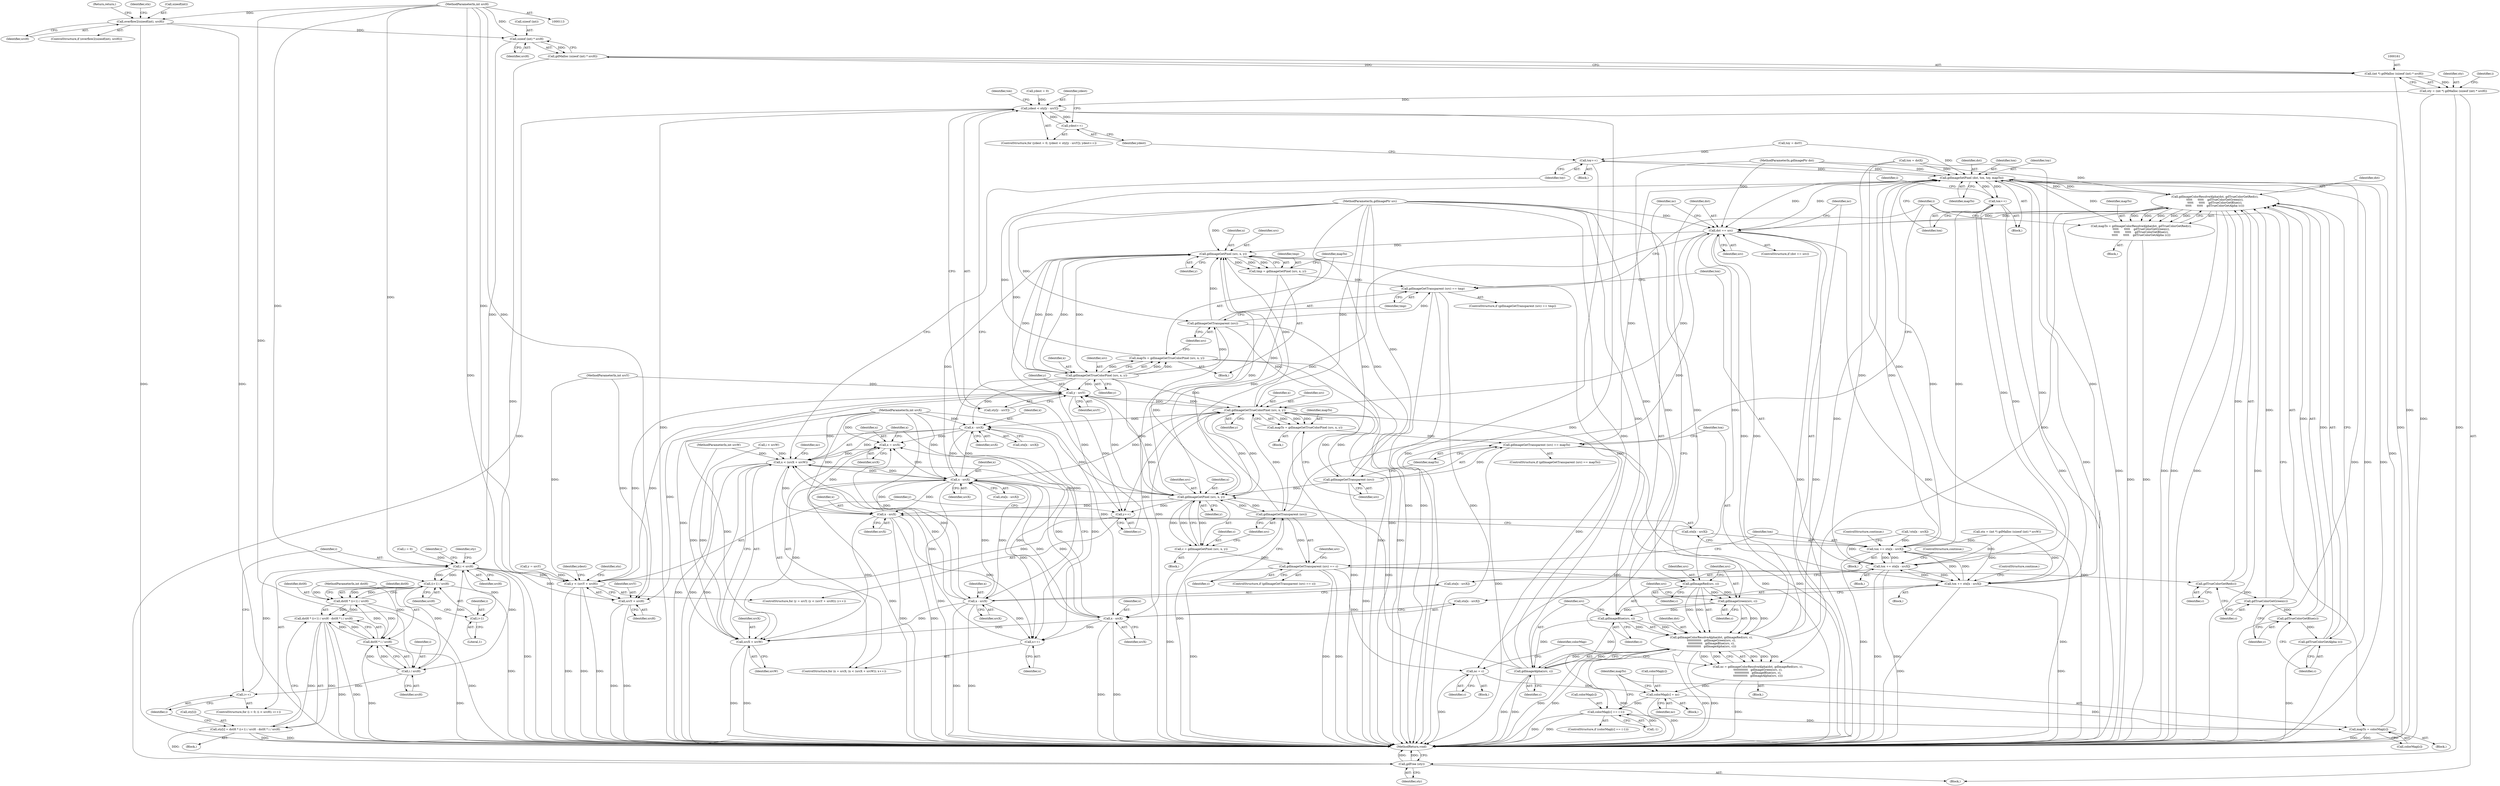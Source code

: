 digraph "0_php-src_c395c6e5d7e8df37a21265ff76e48fe75ceb5ae6?w=1_1@API" {
"1000163" [label="(Call,sizeof (int) * srcH)"];
"1000143" [label="(Call,overflow2(sizeof(int), srcH))"];
"1000123" [label="(MethodParameterIn,int srcH)"];
"1000162" [label="(Call,gdMalloc (sizeof (int) * srcH))"];
"1000160" [label="(Call,(int *) gdMalloc (sizeof (int) * srcH))"];
"1000158" [label="(Call,sty = (int *) gdMalloc (sizeof (int) * srcH))"];
"1000256" [label="(Call,ydest < sty[y - srcY])"];
"1000263" [label="(Call,ydest++)"];
"1000465" [label="(Call,gdFree (sty))"];
"1000198" [label="(Call,i < srcH)"];
"1000211" [label="(Call,(i+1) / srcH)"];
"1000209" [label="(Call,dstH * (i+1) / srcH)"];
"1000208" [label="(Call,dstH * (i+1) / srcH - dstH * i / srcH)"];
"1000204" [label="(Call,sty[i] = dstH * (i+1) / srcH - dstH * i / srcH)"];
"1000216" [label="(Call,dstH * i / srcH)"];
"1000218" [label="(Call,i / srcH)"];
"1000201" [label="(Call,i++)"];
"1000212" [label="(Call,i+1)"];
"1000244" [label="(Call,y < (srcY + srcH))"];
"1000260" [label="(Call,y - srcY)"];
"1000246" [label="(Call,srcY + srcH)"];
"1000249" [label="(Call,y++)"];
"1000309" [label="(Call,gdImageGetPixel (src, x, y))"];
"1000307" [label="(Call,tmp = gdImageGetPixel (src, x, y))"];
"1000320" [label="(Call,gdImageGetTransparent (src) == tmp)"];
"1000315" [label="(Call,gdImageGetTrueColorPixel (src, x, y))"];
"1000313" [label="(Call,mapTo = gdImageGetTrueColorPixel (src, x, y))"];
"1000454" [label="(Call,gdImageSetPixel (dst, tox, toy, mapTo))"];
"1000384" [label="(Call,gdImageColorResolveAlpha(dst, gdTrueColorGetRed(c),\n\t\t\t\t\t      \t\t\t\t\t    gdTrueColorGetGreen(c),\n\t\t\t\t\t      \t\t\t\t\t    gdTrueColorGetBlue(c),\n\t\t\t\t\t      \t\t\t\t\t    gdTrueColorGetAlpha (c)))"];
"1000382" [label="(Call,mapTo = gdImageColorResolveAlpha(dst, gdTrueColorGetRed(c),\n\t\t\t\t\t      \t\t\t\t\t    gdTrueColorGetGreen(c),\n\t\t\t\t\t      \t\t\t\t\t    gdTrueColorGetBlue(c),\n\t\t\t\t\t      \t\t\t\t\t    gdTrueColorGetAlpha (c)))"];
"1000405" [label="(Call,dst == src)"];
"1000337" [label="(Call,gdImageGetTrueColorPixel (src, x, y))"];
"1000335" [label="(Call,mapTo = gdImageGetTrueColorPixel (src, x, y))"];
"1000342" [label="(Call,gdImageGetTransparent (src) == mapTo)"];
"1000343" [label="(Call,gdImageGetTransparent (src))"];
"1000359" [label="(Call,gdImageGetPixel (src, x, y))"];
"1000357" [label="(Call,c = gdImageGetPixel (src, x, y))"];
"1000364" [label="(Call,gdImageGetTransparent (src) == c)"];
"1000386" [label="(Call,gdTrueColorGetRed(c))"];
"1000388" [label="(Call,gdTrueColorGetGreen(c))"];
"1000390" [label="(Call,gdTrueColorGetBlue(c))"];
"1000392" [label="(Call,gdTrueColorGetAlpha (c))"];
"1000409" [label="(Call,nc = c)"];
"1000430" [label="(Call,colorMap[c] = nc)"];
"1000397" [label="(Call,colorMap[c] == (-1))"];
"1000435" [label="(Call,mapTo = colorMap[c])"];
"1000418" [label="(Call,gdImageRed(src, c))"];
"1000416" [label="(Call,gdImageColorResolveAlpha(dst, gdImageRed(src, c),\n\t\t\t\t\t\t\t\t\t\t\t\t   gdImageGreen(src, c),\n\t\t\t\t\t\t\t\t\t\t\t\t   gdImageBlue(src, c),\n\t\t\t\t\t\t\t\t\t\t\t\t   gdImageAlpha(src, c)))"];
"1000414" [label="(Call,nc = gdImageColorResolveAlpha(dst, gdImageRed(src, c),\n\t\t\t\t\t\t\t\t\t\t\t\t   gdImageGreen(src, c),\n\t\t\t\t\t\t\t\t\t\t\t\t   gdImageBlue(src, c),\n\t\t\t\t\t\t\t\t\t\t\t\t   gdImageAlpha(src, c)))"];
"1000421" [label="(Call,gdImageGreen(src, c))"];
"1000424" [label="(Call,gdImageBlue(src, c))"];
"1000427" [label="(Call,gdImageAlpha(src, c))"];
"1000365" [label="(Call,gdImageGetTransparent (src))"];
"1000373" [label="(Call,x - srcX)"];
"1000270" [label="(Call,x = srcX)"];
"1000273" [label="(Call,x < (srcX + srcW))"];
"1000290" [label="(Call,x - srcX)"];
"1000275" [label="(Call,srcX + srcW)"];
"1000278" [label="(Call,x++)"];
"1000329" [label="(Call,x - srcX)"];
"1000351" [label="(Call,x - srcX)"];
"1000448" [label="(Call,x - srcX)"];
"1000459" [label="(Call,tox++)"];
"1000325" [label="(Call,tox += stx[x - srcX])"];
"1000347" [label="(Call,tox += stx[x - srcX])"];
"1000369" [label="(Call,tox += stx[x - srcX])"];
"1000461" [label="(Call,toy++)"];
"1000321" [label="(Call,gdImageGetTransparent (src))"];
"1000166" [label="(Identifier,srcH)"];
"1000219" [label="(Identifier,i)"];
"1000121" [label="(MethodParameterIn,int dstH)"];
"1000321" [label="(Call,gdImageGetTransparent (src))"];
"1000272" [label="(Identifier,srcX)"];
"1000203" [label="(Block,)"];
"1000248" [label="(Identifier,srcH)"];
"1000162" [label="(Call,gdMalloc (sizeof (int) * srcH))"];
"1000382" [label="(Call,mapTo = gdImageColorResolveAlpha(dst, gdTrueColorGetRed(c),\n\t\t\t\t\t      \t\t\t\t\t    gdTrueColorGetGreen(c),\n\t\t\t\t\t      \t\t\t\t\t    gdTrueColorGetBlue(c),\n\t\t\t\t\t      \t\t\t\t\t    gdTrueColorGetAlpha (c)))"];
"1000343" [label="(Call,gdImageGetTransparent (src))"];
"1000218" [label="(Call,i / srcH)"];
"1000246" [label="(Call,srcY + srcH)"];
"1000214" [label="(Literal,1)"];
"1000383" [label="(Identifier,mapTo)"];
"1000263" [label="(Call,ydest++)"];
"1000450" [label="(Identifier,srcX)"];
"1000397" [label="(Call,colorMap[c] == (-1))"];
"1000262" [label="(Identifier,srcY)"];
"1000217" [label="(Identifier,dstH)"];
"1000356" [label="(Block,)"];
"1000290" [label="(Call,x - srcX)"];
"1000424" [label="(Call,gdImageBlue(src, c))"];
"1000408" [label="(Block,)"];
"1000115" [label="(MethodParameterIn,gdImagePtr src)"];
"1000374" [label="(Identifier,x)"];
"1000379" [label="(Identifier,src)"];
"1000194" [label="(ControlStructure,for (i = 0; (i < srcH); i++))"];
"1000169" [label="(Identifier,i)"];
"1000313" [label="(Call,mapTo = gdImageGetTrueColorPixel (src, x, y))"];
"1000277" [label="(Identifier,srcW)"];
"1000331" [label="(Identifier,srcX)"];
"1000311" [label="(Identifier,x)"];
"1000351" [label="(Call,x - srcX)"];
"1000428" [label="(Identifier,src)"];
"1000118" [label="(MethodParameterIn,int srcX)"];
"1000326" [label="(Identifier,tox)"];
"1000209" [label="(Call,dstH * (i+1) / srcH)"];
"1000323" [label="(Identifier,tmp)"];
"1000195" [label="(Call,i = 0)"];
"1000442" [label="(Identifier,i)"];
"1000407" [label="(Identifier,src)"];
"1000398" [label="(Call,colorMap[c])"];
"1000429" [label="(Identifier,c)"];
"1000252" [label="(ControlStructure,for (ydest = 0; (ydest < sty[y - srcY]); ydest++))"];
"1000364" [label="(Call,gdImageGetTransparent (src) == c)"];
"1000164" [label="(Call,sizeof (int))"];
"1000415" [label="(Identifier,nc)"];
"1000307" [label="(Call,tmp = gdImageGetPixel (src, x, y))"];
"1000410" [label="(Identifier,nc)"];
"1000260" [label="(Call,y - srcY)"];
"1000460" [label="(Identifier,tox)"];
"1000353" [label="(Identifier,srcX)"];
"1000456" [label="(Identifier,tox)"];
"1000362" [label="(Identifier,y)"];
"1000370" [label="(Identifier,tox)"];
"1000308" [label="(Identifier,tmp)"];
"1000320" [label="(Call,gdImageGetTransparent (src) == tmp)"];
"1000123" [label="(MethodParameterIn,int srcH)"];
"1000414" [label="(Call,nc = gdImageColorResolveAlpha(dst, gdImageRed(src, c),\n\t\t\t\t\t\t\t\t\t\t\t\t   gdImageGreen(src, c),\n\t\t\t\t\t\t\t\t\t\t\t\t   gdImageBlue(src, c),\n\t\t\t\t\t\t\t\t\t\t\t\t   gdImageAlpha(src, c)))"];
"1000315" [label="(Call,gdImageGetTrueColorPixel (src, x, y))"];
"1000395" [label="(Block,)"];
"1000212" [label="(Call,i+1)"];
"1000322" [label="(Identifier,src)"];
"1000146" [label="(Identifier,srcH)"];
"1000346" [label="(Block,)"];
"1000464" [label="(Identifier,stx)"];
"1000291" [label="(Identifier,x)"];
"1000208" [label="(Call,dstH * (i+1) / srcH - dstH * i / srcH)"];
"1000124" [label="(Block,)"];
"1000287" [label="(Call,!stx[x - srcX])"];
"1000446" [label="(Call,stx[x - srcX])"];
"1000244" [label="(Call,y < (srcY + srcH))"];
"1000220" [label="(Identifier,srcH)"];
"1000249" [label="(Call,y++)"];
"1000401" [label="(Call,-1)"];
"1000330" [label="(Identifier,x)"];
"1000148" [label="(Return,return;)"];
"1000237" [label="(Call,toy = dstY)"];
"1000261" [label="(Identifier,y)"];
"1000240" [label="(ControlStructure,for (y = srcY; (y < (srcY + srcH)); y++))"];
"1000406" [label="(Identifier,dst)"];
"1000171" [label="(Call,i < srcW)"];
"1000403" [label="(Block,)"];
"1000158" [label="(Call,sty = (int *) gdMalloc (sizeof (int) * srcH))"];
"1000279" [label="(Identifier,x)"];
"1000241" [label="(Call,y = srcY)"];
"1000349" [label="(Call,stx[x - srcX])"];
"1000332" [label="(ControlStructure,continue;)"];
"1000348" [label="(Identifier,tox)"];
"1000405" [label="(Call,dst == src)"];
"1000200" [label="(Identifier,srcH)"];
"1000361" [label="(Identifier,x)"];
"1000264" [label="(Identifier,ydest)"];
"1000114" [label="(MethodParameterIn,gdImagePtr dst)"];
"1000257" [label="(Identifier,ydest)"];
"1000336" [label="(Identifier,mapTo)"];
"1000256" [label="(Call,ydest < sty[y - srcY])"];
"1000205" [label="(Call,sty[i])"];
"1000386" [label="(Call,gdTrueColorGetRed(c))"];
"1000452" [label="(Identifier,i)"];
"1000245" [label="(Identifier,y)"];
"1000143" [label="(Call,overflow2(sizeof(int), srcH))"];
"1000431" [label="(Call,colorMap[c])"];
"1000459" [label="(Call,tox++)"];
"1000292" [label="(Identifier,srcX)"];
"1000425" [label="(Identifier,src)"];
"1000352" [label="(Identifier,x)"];
"1000340" [label="(Identifier,y)"];
"1000390" [label="(Call,gdTrueColorGetBlue(c))"];
"1000365" [label="(Call,gdImageGetTransparent (src))"];
"1000366" [label="(Identifier,src)"];
"1000411" [label="(Identifier,c)"];
"1000454" [label="(Call,gdImageSetPixel (dst, tox, toy, mapTo))"];
"1000384" [label="(Call,gdImageColorResolveAlpha(dst, gdTrueColorGetRed(c),\n\t\t\t\t\t      \t\t\t\t\t    gdTrueColorGetGreen(c),\n\t\t\t\t\t      \t\t\t\t\t    gdTrueColorGetBlue(c),\n\t\t\t\t\t      \t\t\t\t\t    gdTrueColorGetAlpha (c)))"];
"1000327" [label="(Call,stx[x - srcX])"];
"1000391" [label="(Identifier,c)"];
"1000359" [label="(Call,gdImageGetPixel (src, x, y))"];
"1000389" [label="(Identifier,c)"];
"1000149" [label="(Call,stx = (int *) gdMalloc (sizeof (int) * srcW))"];
"1000206" [label="(Identifier,sty)"];
"1000210" [label="(Identifier,dstH)"];
"1000426" [label="(Identifier,c)"];
"1000354" [label="(ControlStructure,continue;)"];
"1000278" [label="(Call,x++)"];
"1000142" [label="(ControlStructure,if (overflow2(sizeof(int), srcH)))"];
"1000335" [label="(Call,mapTo = gdImageGetTrueColorPixel (src, x, y))"];
"1000416" [label="(Call,gdImageColorResolveAlpha(dst, gdImageRed(src, c),\n\t\t\t\t\t\t\t\t\t\t\t\t   gdImageGreen(src, c),\n\t\t\t\t\t\t\t\t\t\t\t\t   gdImageBlue(src, c),\n\t\t\t\t\t\t\t\t\t\t\t\t   gdImageAlpha(src, c)))"];
"1000309" [label="(Call,gdImageGetPixel (src, x, y))"];
"1000329" [label="(Call,x - srcX)"];
"1000467" [label="(MethodReturn,void)"];
"1000305" [label="(Block,)"];
"1000258" [label="(Call,sty[y - srcY])"];
"1000266" [label="(Call,tox = dstX)"];
"1000345" [label="(Identifier,mapTo)"];
"1000324" [label="(Block,)"];
"1000369" [label="(Call,tox += stx[x - srcX])"];
"1000150" [label="(Identifier,stx)"];
"1000276" [label="(Identifier,srcX)"];
"1000325" [label="(Call,tox += stx[x - srcX])"];
"1000270" [label="(Call,x = srcX)"];
"1000271" [label="(Identifier,x)"];
"1000318" [label="(Identifier,y)"];
"1000449" [label="(Identifier,x)"];
"1000342" [label="(Call,gdImageGetTransparent (src) == mapTo)"];
"1000375" [label="(Identifier,srcX)"];
"1000160" [label="(Call,(int *) gdMalloc (sizeof (int) * srcH))"];
"1000201" [label="(Call,i++)"];
"1000288" [label="(Call,stx[x - srcX])"];
"1000436" [label="(Identifier,mapTo)"];
"1000404" [label="(ControlStructure,if (dst == src))"];
"1000462" [label="(Identifier,toy)"];
"1000419" [label="(Identifier,src)"];
"1000461" [label="(Call,toy++)"];
"1000341" [label="(ControlStructure,if (gdImageGetTransparent (src) == mapTo))"];
"1000199" [label="(Identifier,i)"];
"1000119" [label="(MethodParameterIn,int srcY)"];
"1000273" [label="(Call,x < (srcX + srcW))"];
"1000422" [label="(Identifier,src)"];
"1000338" [label="(Identifier,src)"];
"1000204" [label="(Call,sty[i] = dstH * (i+1) / srcH - dstH * i / srcH)"];
"1000275" [label="(Call,srcX + srcW)"];
"1000344" [label="(Identifier,src)"];
"1000316" [label="(Identifier,src)"];
"1000223" [label="(Identifier,i)"];
"1000215" [label="(Identifier,srcH)"];
"1000317" [label="(Identifier,x)"];
"1000357" [label="(Call,c = gdImageGetPixel (src, x, y))"];
"1000457" [label="(Identifier,toy)"];
"1000393" [label="(Identifier,c)"];
"1000312" [label="(Identifier,y)"];
"1000363" [label="(ControlStructure,if (gdImageGetTransparent (src) == c))"];
"1000420" [label="(Identifier,c)"];
"1000360" [label="(Identifier,src)"];
"1000368" [label="(Block,)"];
"1000211" [label="(Call,(i+1) / srcH)"];
"1000453" [label="(Block,)"];
"1000418" [label="(Call,gdImageRed(src, c))"];
"1000434" [label="(Identifier,nc)"];
"1000347" [label="(Call,tox += stx[x - srcX])"];
"1000387" [label="(Identifier,c)"];
"1000413" [label="(Block,)"];
"1000122" [label="(MethodParameterIn,int srcW)"];
"1000144" [label="(Call,sizeof(int))"];
"1000435" [label="(Call,mapTo = colorMap[c])"];
"1000373" [label="(Call,x - srcX)"];
"1000458" [label="(Identifier,mapTo)"];
"1000202" [label="(Identifier,i)"];
"1000448" [label="(Call,x - srcX)"];
"1000396" [label="(ControlStructure,if (colorMap[c] == (-1)))"];
"1000163" [label="(Call,sizeof (int) * srcH)"];
"1000381" [label="(Block,)"];
"1000430" [label="(Call,colorMap[c] = nc)"];
"1000213" [label="(Identifier,i)"];
"1000455" [label="(Identifier,dst)"];
"1000385" [label="(Identifier,dst)"];
"1000367" [label="(Identifier,c)"];
"1000371" [label="(Call,stx[x - srcX])"];
"1000254" [label="(Identifier,ydest)"];
"1000267" [label="(Identifier,tox)"];
"1000466" [label="(Identifier,sty)"];
"1000216" [label="(Call,dstH * i / srcH)"];
"1000253" [label="(Call,ydest = 0)"];
"1000432" [label="(Identifier,colorMap)"];
"1000437" [label="(Call,colorMap[c])"];
"1000465" [label="(Call,gdFree (sty))"];
"1000417" [label="(Identifier,dst)"];
"1000310" [label="(Identifier,src)"];
"1000334" [label="(Block,)"];
"1000283" [label="(Identifier,nc)"];
"1000159" [label="(Identifier,sty)"];
"1000376" [label="(ControlStructure,continue;)"];
"1000314" [label="(Identifier,mapTo)"];
"1000269" [label="(ControlStructure,for (x = srcX; (x < (srcX + srcW)); x++))"];
"1000427" [label="(Call,gdImageAlpha(src, c))"];
"1000274" [label="(Identifier,x)"];
"1000358" [label="(Identifier,c)"];
"1000423" [label="(Identifier,c)"];
"1000250" [label="(Identifier,y)"];
"1000247" [label="(Identifier,srcY)"];
"1000392" [label="(Call,gdTrueColorGetAlpha (c))"];
"1000339" [label="(Identifier,x)"];
"1000421" [label="(Call,gdImageGreen(src, c))"];
"1000198" [label="(Call,i < srcH)"];
"1000265" [label="(Block,)"];
"1000388" [label="(Call,gdTrueColorGetGreen(c))"];
"1000337" [label="(Call,gdImageGetTrueColorPixel (src, x, y))"];
"1000319" [label="(ControlStructure,if (gdImageGetTransparent (src) == tmp))"];
"1000409" [label="(Call,nc = c)"];
"1000163" -> "1000162"  [label="AST: "];
"1000163" -> "1000166"  [label="CFG: "];
"1000164" -> "1000163"  [label="AST: "];
"1000166" -> "1000163"  [label="AST: "];
"1000162" -> "1000163"  [label="CFG: "];
"1000163" -> "1000162"  [label="DDG: "];
"1000143" -> "1000163"  [label="DDG: "];
"1000123" -> "1000163"  [label="DDG: "];
"1000163" -> "1000198"  [label="DDG: "];
"1000143" -> "1000142"  [label="AST: "];
"1000143" -> "1000146"  [label="CFG: "];
"1000144" -> "1000143"  [label="AST: "];
"1000146" -> "1000143"  [label="AST: "];
"1000148" -> "1000143"  [label="CFG: "];
"1000150" -> "1000143"  [label="CFG: "];
"1000143" -> "1000467"  [label="DDG: "];
"1000143" -> "1000467"  [label="DDG: "];
"1000123" -> "1000143"  [label="DDG: "];
"1000123" -> "1000113"  [label="AST: "];
"1000123" -> "1000467"  [label="DDG: "];
"1000123" -> "1000198"  [label="DDG: "];
"1000123" -> "1000211"  [label="DDG: "];
"1000123" -> "1000218"  [label="DDG: "];
"1000123" -> "1000244"  [label="DDG: "];
"1000123" -> "1000246"  [label="DDG: "];
"1000162" -> "1000160"  [label="AST: "];
"1000160" -> "1000162"  [label="CFG: "];
"1000162" -> "1000467"  [label="DDG: "];
"1000162" -> "1000160"  [label="DDG: "];
"1000160" -> "1000158"  [label="AST: "];
"1000161" -> "1000160"  [label="AST: "];
"1000158" -> "1000160"  [label="CFG: "];
"1000160" -> "1000467"  [label="DDG: "];
"1000160" -> "1000158"  [label="DDG: "];
"1000158" -> "1000124"  [label="AST: "];
"1000159" -> "1000158"  [label="AST: "];
"1000169" -> "1000158"  [label="CFG: "];
"1000158" -> "1000467"  [label="DDG: "];
"1000158" -> "1000256"  [label="DDG: "];
"1000158" -> "1000465"  [label="DDG: "];
"1000256" -> "1000252"  [label="AST: "];
"1000256" -> "1000258"  [label="CFG: "];
"1000257" -> "1000256"  [label="AST: "];
"1000258" -> "1000256"  [label="AST: "];
"1000267" -> "1000256"  [label="CFG: "];
"1000250" -> "1000256"  [label="CFG: "];
"1000256" -> "1000467"  [label="DDG: "];
"1000256" -> "1000467"  [label="DDG: "];
"1000256" -> "1000467"  [label="DDG: "];
"1000253" -> "1000256"  [label="DDG: "];
"1000263" -> "1000256"  [label="DDG: "];
"1000256" -> "1000263"  [label="DDG: "];
"1000256" -> "1000465"  [label="DDG: "];
"1000263" -> "1000252"  [label="AST: "];
"1000263" -> "1000264"  [label="CFG: "];
"1000264" -> "1000263"  [label="AST: "];
"1000257" -> "1000263"  [label="CFG: "];
"1000465" -> "1000124"  [label="AST: "];
"1000465" -> "1000466"  [label="CFG: "];
"1000466" -> "1000465"  [label="AST: "];
"1000467" -> "1000465"  [label="CFG: "];
"1000465" -> "1000467"  [label="DDG: "];
"1000465" -> "1000467"  [label="DDG: "];
"1000204" -> "1000465"  [label="DDG: "];
"1000198" -> "1000194"  [label="AST: "];
"1000198" -> "1000200"  [label="CFG: "];
"1000199" -> "1000198"  [label="AST: "];
"1000200" -> "1000198"  [label="AST: "];
"1000206" -> "1000198"  [label="CFG: "];
"1000223" -> "1000198"  [label="CFG: "];
"1000198" -> "1000467"  [label="DDG: "];
"1000195" -> "1000198"  [label="DDG: "];
"1000201" -> "1000198"  [label="DDG: "];
"1000218" -> "1000198"  [label="DDG: "];
"1000198" -> "1000211"  [label="DDG: "];
"1000198" -> "1000211"  [label="DDG: "];
"1000198" -> "1000212"  [label="DDG: "];
"1000198" -> "1000218"  [label="DDG: "];
"1000198" -> "1000244"  [label="DDG: "];
"1000198" -> "1000246"  [label="DDG: "];
"1000211" -> "1000209"  [label="AST: "];
"1000211" -> "1000215"  [label="CFG: "];
"1000212" -> "1000211"  [label="AST: "];
"1000215" -> "1000211"  [label="AST: "];
"1000209" -> "1000211"  [label="CFG: "];
"1000211" -> "1000467"  [label="DDG: "];
"1000211" -> "1000209"  [label="DDG: "];
"1000211" -> "1000209"  [label="DDG: "];
"1000211" -> "1000218"  [label="DDG: "];
"1000209" -> "1000208"  [label="AST: "];
"1000210" -> "1000209"  [label="AST: "];
"1000217" -> "1000209"  [label="CFG: "];
"1000209" -> "1000467"  [label="DDG: "];
"1000209" -> "1000208"  [label="DDG: "];
"1000209" -> "1000208"  [label="DDG: "];
"1000216" -> "1000209"  [label="DDG: "];
"1000121" -> "1000209"  [label="DDG: "];
"1000209" -> "1000216"  [label="DDG: "];
"1000208" -> "1000204"  [label="AST: "];
"1000208" -> "1000216"  [label="CFG: "];
"1000216" -> "1000208"  [label="AST: "];
"1000204" -> "1000208"  [label="CFG: "];
"1000208" -> "1000467"  [label="DDG: "];
"1000208" -> "1000467"  [label="DDG: "];
"1000208" -> "1000204"  [label="DDG: "];
"1000208" -> "1000204"  [label="DDG: "];
"1000216" -> "1000208"  [label="DDG: "];
"1000216" -> "1000208"  [label="DDG: "];
"1000204" -> "1000203"  [label="AST: "];
"1000205" -> "1000204"  [label="AST: "];
"1000202" -> "1000204"  [label="CFG: "];
"1000204" -> "1000467"  [label="DDG: "];
"1000204" -> "1000467"  [label="DDG: "];
"1000216" -> "1000218"  [label="CFG: "];
"1000217" -> "1000216"  [label="AST: "];
"1000218" -> "1000216"  [label="AST: "];
"1000216" -> "1000467"  [label="DDG: "];
"1000216" -> "1000467"  [label="DDG: "];
"1000121" -> "1000216"  [label="DDG: "];
"1000218" -> "1000216"  [label="DDG: "];
"1000218" -> "1000216"  [label="DDG: "];
"1000218" -> "1000220"  [label="CFG: "];
"1000219" -> "1000218"  [label="AST: "];
"1000220" -> "1000218"  [label="AST: "];
"1000218" -> "1000201"  [label="DDG: "];
"1000201" -> "1000194"  [label="AST: "];
"1000201" -> "1000202"  [label="CFG: "];
"1000202" -> "1000201"  [label="AST: "];
"1000199" -> "1000201"  [label="CFG: "];
"1000212" -> "1000214"  [label="CFG: "];
"1000213" -> "1000212"  [label="AST: "];
"1000214" -> "1000212"  [label="AST: "];
"1000215" -> "1000212"  [label="CFG: "];
"1000244" -> "1000240"  [label="AST: "];
"1000244" -> "1000246"  [label="CFG: "];
"1000245" -> "1000244"  [label="AST: "];
"1000246" -> "1000244"  [label="AST: "];
"1000254" -> "1000244"  [label="CFG: "];
"1000464" -> "1000244"  [label="CFG: "];
"1000244" -> "1000467"  [label="DDG: "];
"1000244" -> "1000467"  [label="DDG: "];
"1000244" -> "1000467"  [label="DDG: "];
"1000241" -> "1000244"  [label="DDG: "];
"1000249" -> "1000244"  [label="DDG: "];
"1000260" -> "1000244"  [label="DDG: "];
"1000119" -> "1000244"  [label="DDG: "];
"1000244" -> "1000260"  [label="DDG: "];
"1000260" -> "1000258"  [label="AST: "];
"1000260" -> "1000262"  [label="CFG: "];
"1000261" -> "1000260"  [label="AST: "];
"1000262" -> "1000260"  [label="AST: "];
"1000258" -> "1000260"  [label="CFG: "];
"1000260" -> "1000246"  [label="DDG: "];
"1000260" -> "1000249"  [label="DDG: "];
"1000315" -> "1000260"  [label="DDG: "];
"1000337" -> "1000260"  [label="DDG: "];
"1000359" -> "1000260"  [label="DDG: "];
"1000119" -> "1000260"  [label="DDG: "];
"1000260" -> "1000309"  [label="DDG: "];
"1000260" -> "1000337"  [label="DDG: "];
"1000260" -> "1000359"  [label="DDG: "];
"1000246" -> "1000248"  [label="CFG: "];
"1000247" -> "1000246"  [label="AST: "];
"1000248" -> "1000246"  [label="AST: "];
"1000246" -> "1000467"  [label="DDG: "];
"1000246" -> "1000467"  [label="DDG: "];
"1000119" -> "1000246"  [label="DDG: "];
"1000249" -> "1000240"  [label="AST: "];
"1000249" -> "1000250"  [label="CFG: "];
"1000250" -> "1000249"  [label="AST: "];
"1000245" -> "1000249"  [label="CFG: "];
"1000315" -> "1000249"  [label="DDG: "];
"1000337" -> "1000249"  [label="DDG: "];
"1000359" -> "1000249"  [label="DDG: "];
"1000309" -> "1000307"  [label="AST: "];
"1000309" -> "1000312"  [label="CFG: "];
"1000310" -> "1000309"  [label="AST: "];
"1000311" -> "1000309"  [label="AST: "];
"1000312" -> "1000309"  [label="AST: "];
"1000307" -> "1000309"  [label="CFG: "];
"1000309" -> "1000307"  [label="DDG: "];
"1000309" -> "1000307"  [label="DDG: "];
"1000309" -> "1000307"  [label="DDG: "];
"1000427" -> "1000309"  [label="DDG: "];
"1000343" -> "1000309"  [label="DDG: "];
"1000405" -> "1000309"  [label="DDG: "];
"1000365" -> "1000309"  [label="DDG: "];
"1000321" -> "1000309"  [label="DDG: "];
"1000115" -> "1000309"  [label="DDG: "];
"1000290" -> "1000309"  [label="DDG: "];
"1000315" -> "1000309"  [label="DDG: "];
"1000337" -> "1000309"  [label="DDG: "];
"1000359" -> "1000309"  [label="DDG: "];
"1000309" -> "1000315"  [label="DDG: "];
"1000309" -> "1000315"  [label="DDG: "];
"1000309" -> "1000315"  [label="DDG: "];
"1000307" -> "1000305"  [label="AST: "];
"1000308" -> "1000307"  [label="AST: "];
"1000314" -> "1000307"  [label="CFG: "];
"1000307" -> "1000467"  [label="DDG: "];
"1000307" -> "1000320"  [label="DDG: "];
"1000320" -> "1000319"  [label="AST: "];
"1000320" -> "1000323"  [label="CFG: "];
"1000321" -> "1000320"  [label="AST: "];
"1000323" -> "1000320"  [label="AST: "];
"1000326" -> "1000320"  [label="CFG: "];
"1000442" -> "1000320"  [label="CFG: "];
"1000320" -> "1000467"  [label="DDG: "];
"1000320" -> "1000467"  [label="DDG: "];
"1000320" -> "1000467"  [label="DDG: "];
"1000321" -> "1000320"  [label="DDG: "];
"1000315" -> "1000313"  [label="AST: "];
"1000315" -> "1000318"  [label="CFG: "];
"1000316" -> "1000315"  [label="AST: "];
"1000317" -> "1000315"  [label="AST: "];
"1000318" -> "1000315"  [label="AST: "];
"1000313" -> "1000315"  [label="CFG: "];
"1000315" -> "1000313"  [label="DDG: "];
"1000315" -> "1000313"  [label="DDG: "];
"1000315" -> "1000313"  [label="DDG: "];
"1000115" -> "1000315"  [label="DDG: "];
"1000315" -> "1000321"  [label="DDG: "];
"1000315" -> "1000329"  [label="DDG: "];
"1000315" -> "1000337"  [label="DDG: "];
"1000315" -> "1000359"  [label="DDG: "];
"1000315" -> "1000448"  [label="DDG: "];
"1000313" -> "1000305"  [label="AST: "];
"1000314" -> "1000313"  [label="AST: "];
"1000322" -> "1000313"  [label="CFG: "];
"1000313" -> "1000467"  [label="DDG: "];
"1000313" -> "1000467"  [label="DDG: "];
"1000313" -> "1000454"  [label="DDG: "];
"1000454" -> "1000453"  [label="AST: "];
"1000454" -> "1000458"  [label="CFG: "];
"1000455" -> "1000454"  [label="AST: "];
"1000456" -> "1000454"  [label="AST: "];
"1000457" -> "1000454"  [label="AST: "];
"1000458" -> "1000454"  [label="AST: "];
"1000460" -> "1000454"  [label="CFG: "];
"1000454" -> "1000467"  [label="DDG: "];
"1000454" -> "1000467"  [label="DDG: "];
"1000454" -> "1000467"  [label="DDG: "];
"1000454" -> "1000467"  [label="DDG: "];
"1000454" -> "1000384"  [label="DDG: "];
"1000454" -> "1000405"  [label="DDG: "];
"1000416" -> "1000454"  [label="DDG: "];
"1000405" -> "1000454"  [label="DDG: "];
"1000384" -> "1000454"  [label="DDG: "];
"1000114" -> "1000454"  [label="DDG: "];
"1000325" -> "1000454"  [label="DDG: "];
"1000459" -> "1000454"  [label="DDG: "];
"1000369" -> "1000454"  [label="DDG: "];
"1000347" -> "1000454"  [label="DDG: "];
"1000266" -> "1000454"  [label="DDG: "];
"1000237" -> "1000454"  [label="DDG: "];
"1000461" -> "1000454"  [label="DDG: "];
"1000435" -> "1000454"  [label="DDG: "];
"1000382" -> "1000454"  [label="DDG: "];
"1000342" -> "1000454"  [label="DDG: "];
"1000454" -> "1000459"  [label="DDG: "];
"1000454" -> "1000461"  [label="DDG: "];
"1000384" -> "1000382"  [label="AST: "];
"1000384" -> "1000392"  [label="CFG: "];
"1000385" -> "1000384"  [label="AST: "];
"1000386" -> "1000384"  [label="AST: "];
"1000388" -> "1000384"  [label="AST: "];
"1000390" -> "1000384"  [label="AST: "];
"1000392" -> "1000384"  [label="AST: "];
"1000382" -> "1000384"  [label="CFG: "];
"1000384" -> "1000467"  [label="DDG: "];
"1000384" -> "1000467"  [label="DDG: "];
"1000384" -> "1000467"  [label="DDG: "];
"1000384" -> "1000467"  [label="DDG: "];
"1000384" -> "1000467"  [label="DDG: "];
"1000384" -> "1000382"  [label="DDG: "];
"1000384" -> "1000382"  [label="DDG: "];
"1000384" -> "1000382"  [label="DDG: "];
"1000384" -> "1000382"  [label="DDG: "];
"1000384" -> "1000382"  [label="DDG: "];
"1000416" -> "1000384"  [label="DDG: "];
"1000405" -> "1000384"  [label="DDG: "];
"1000114" -> "1000384"  [label="DDG: "];
"1000386" -> "1000384"  [label="DDG: "];
"1000388" -> "1000384"  [label="DDG: "];
"1000390" -> "1000384"  [label="DDG: "];
"1000392" -> "1000384"  [label="DDG: "];
"1000384" -> "1000405"  [label="DDG: "];
"1000382" -> "1000381"  [label="AST: "];
"1000383" -> "1000382"  [label="AST: "];
"1000442" -> "1000382"  [label="CFG: "];
"1000382" -> "1000467"  [label="DDG: "];
"1000382" -> "1000467"  [label="DDG: "];
"1000405" -> "1000404"  [label="AST: "];
"1000405" -> "1000407"  [label="CFG: "];
"1000406" -> "1000405"  [label="AST: "];
"1000407" -> "1000405"  [label="AST: "];
"1000410" -> "1000405"  [label="CFG: "];
"1000415" -> "1000405"  [label="CFG: "];
"1000405" -> "1000467"  [label="DDG: "];
"1000405" -> "1000467"  [label="DDG: "];
"1000405" -> "1000467"  [label="DDG: "];
"1000405" -> "1000337"  [label="DDG: "];
"1000405" -> "1000359"  [label="DDG: "];
"1000416" -> "1000405"  [label="DDG: "];
"1000114" -> "1000405"  [label="DDG: "];
"1000365" -> "1000405"  [label="DDG: "];
"1000115" -> "1000405"  [label="DDG: "];
"1000405" -> "1000416"  [label="DDG: "];
"1000405" -> "1000418"  [label="DDG: "];
"1000337" -> "1000335"  [label="AST: "];
"1000337" -> "1000340"  [label="CFG: "];
"1000338" -> "1000337"  [label="AST: "];
"1000339" -> "1000337"  [label="AST: "];
"1000340" -> "1000337"  [label="AST: "];
"1000335" -> "1000337"  [label="CFG: "];
"1000337" -> "1000335"  [label="DDG: "];
"1000337" -> "1000335"  [label="DDG: "];
"1000337" -> "1000335"  [label="DDG: "];
"1000427" -> "1000337"  [label="DDG: "];
"1000343" -> "1000337"  [label="DDG: "];
"1000365" -> "1000337"  [label="DDG: "];
"1000321" -> "1000337"  [label="DDG: "];
"1000115" -> "1000337"  [label="DDG: "];
"1000290" -> "1000337"  [label="DDG: "];
"1000359" -> "1000337"  [label="DDG: "];
"1000337" -> "1000343"  [label="DDG: "];
"1000337" -> "1000351"  [label="DDG: "];
"1000337" -> "1000359"  [label="DDG: "];
"1000337" -> "1000448"  [label="DDG: "];
"1000335" -> "1000334"  [label="AST: "];
"1000336" -> "1000335"  [label="AST: "];
"1000344" -> "1000335"  [label="CFG: "];
"1000335" -> "1000467"  [label="DDG: "];
"1000335" -> "1000342"  [label="DDG: "];
"1000342" -> "1000341"  [label="AST: "];
"1000342" -> "1000345"  [label="CFG: "];
"1000343" -> "1000342"  [label="AST: "];
"1000345" -> "1000342"  [label="AST: "];
"1000348" -> "1000342"  [label="CFG: "];
"1000442" -> "1000342"  [label="CFG: "];
"1000342" -> "1000467"  [label="DDG: "];
"1000342" -> "1000467"  [label="DDG: "];
"1000342" -> "1000467"  [label="DDG: "];
"1000343" -> "1000342"  [label="DDG: "];
"1000343" -> "1000344"  [label="CFG: "];
"1000344" -> "1000343"  [label="AST: "];
"1000345" -> "1000343"  [label="CFG: "];
"1000343" -> "1000467"  [label="DDG: "];
"1000115" -> "1000343"  [label="DDG: "];
"1000343" -> "1000359"  [label="DDG: "];
"1000359" -> "1000357"  [label="AST: "];
"1000359" -> "1000362"  [label="CFG: "];
"1000360" -> "1000359"  [label="AST: "];
"1000361" -> "1000359"  [label="AST: "];
"1000362" -> "1000359"  [label="AST: "];
"1000357" -> "1000359"  [label="CFG: "];
"1000359" -> "1000357"  [label="DDG: "];
"1000359" -> "1000357"  [label="DDG: "];
"1000359" -> "1000357"  [label="DDG: "];
"1000427" -> "1000359"  [label="DDG: "];
"1000365" -> "1000359"  [label="DDG: "];
"1000321" -> "1000359"  [label="DDG: "];
"1000115" -> "1000359"  [label="DDG: "];
"1000290" -> "1000359"  [label="DDG: "];
"1000359" -> "1000365"  [label="DDG: "];
"1000359" -> "1000373"  [label="DDG: "];
"1000359" -> "1000448"  [label="DDG: "];
"1000357" -> "1000356"  [label="AST: "];
"1000358" -> "1000357"  [label="AST: "];
"1000366" -> "1000357"  [label="CFG: "];
"1000357" -> "1000467"  [label="DDG: "];
"1000357" -> "1000364"  [label="DDG: "];
"1000364" -> "1000363"  [label="AST: "];
"1000364" -> "1000367"  [label="CFG: "];
"1000365" -> "1000364"  [label="AST: "];
"1000367" -> "1000364"  [label="AST: "];
"1000370" -> "1000364"  [label="CFG: "];
"1000379" -> "1000364"  [label="CFG: "];
"1000364" -> "1000467"  [label="DDG: "];
"1000364" -> "1000467"  [label="DDG: "];
"1000364" -> "1000467"  [label="DDG: "];
"1000365" -> "1000364"  [label="DDG: "];
"1000364" -> "1000386"  [label="DDG: "];
"1000364" -> "1000409"  [label="DDG: "];
"1000364" -> "1000418"  [label="DDG: "];
"1000386" -> "1000387"  [label="CFG: "];
"1000387" -> "1000386"  [label="AST: "];
"1000389" -> "1000386"  [label="CFG: "];
"1000386" -> "1000388"  [label="DDG: "];
"1000388" -> "1000389"  [label="CFG: "];
"1000389" -> "1000388"  [label="AST: "];
"1000391" -> "1000388"  [label="CFG: "];
"1000388" -> "1000390"  [label="DDG: "];
"1000390" -> "1000391"  [label="CFG: "];
"1000391" -> "1000390"  [label="AST: "];
"1000393" -> "1000390"  [label="CFG: "];
"1000390" -> "1000392"  [label="DDG: "];
"1000392" -> "1000393"  [label="CFG: "];
"1000393" -> "1000392"  [label="AST: "];
"1000392" -> "1000467"  [label="DDG: "];
"1000409" -> "1000408"  [label="AST: "];
"1000409" -> "1000411"  [label="CFG: "];
"1000410" -> "1000409"  [label="AST: "];
"1000411" -> "1000409"  [label="AST: "];
"1000432" -> "1000409"  [label="CFG: "];
"1000409" -> "1000467"  [label="DDG: "];
"1000409" -> "1000430"  [label="DDG: "];
"1000430" -> "1000403"  [label="AST: "];
"1000430" -> "1000434"  [label="CFG: "];
"1000431" -> "1000430"  [label="AST: "];
"1000434" -> "1000430"  [label="AST: "];
"1000436" -> "1000430"  [label="CFG: "];
"1000430" -> "1000467"  [label="DDG: "];
"1000430" -> "1000397"  [label="DDG: "];
"1000414" -> "1000430"  [label="DDG: "];
"1000430" -> "1000435"  [label="DDG: "];
"1000397" -> "1000396"  [label="AST: "];
"1000397" -> "1000401"  [label="CFG: "];
"1000398" -> "1000397"  [label="AST: "];
"1000401" -> "1000397"  [label="AST: "];
"1000406" -> "1000397"  [label="CFG: "];
"1000436" -> "1000397"  [label="CFG: "];
"1000397" -> "1000467"  [label="DDG: "];
"1000397" -> "1000467"  [label="DDG: "];
"1000401" -> "1000397"  [label="DDG: "];
"1000397" -> "1000435"  [label="DDG: "];
"1000435" -> "1000395"  [label="AST: "];
"1000435" -> "1000437"  [label="CFG: "];
"1000436" -> "1000435"  [label="AST: "];
"1000437" -> "1000435"  [label="AST: "];
"1000442" -> "1000435"  [label="CFG: "];
"1000435" -> "1000467"  [label="DDG: "];
"1000435" -> "1000467"  [label="DDG: "];
"1000418" -> "1000416"  [label="AST: "];
"1000418" -> "1000420"  [label="CFG: "];
"1000419" -> "1000418"  [label="AST: "];
"1000420" -> "1000418"  [label="AST: "];
"1000422" -> "1000418"  [label="CFG: "];
"1000418" -> "1000416"  [label="DDG: "];
"1000418" -> "1000416"  [label="DDG: "];
"1000115" -> "1000418"  [label="DDG: "];
"1000418" -> "1000421"  [label="DDG: "];
"1000418" -> "1000421"  [label="DDG: "];
"1000416" -> "1000414"  [label="AST: "];
"1000416" -> "1000427"  [label="CFG: "];
"1000417" -> "1000416"  [label="AST: "];
"1000421" -> "1000416"  [label="AST: "];
"1000424" -> "1000416"  [label="AST: "];
"1000427" -> "1000416"  [label="AST: "];
"1000414" -> "1000416"  [label="CFG: "];
"1000416" -> "1000467"  [label="DDG: "];
"1000416" -> "1000467"  [label="DDG: "];
"1000416" -> "1000467"  [label="DDG: "];
"1000416" -> "1000467"  [label="DDG: "];
"1000416" -> "1000467"  [label="DDG: "];
"1000416" -> "1000414"  [label="DDG: "];
"1000416" -> "1000414"  [label="DDG: "];
"1000416" -> "1000414"  [label="DDG: "];
"1000416" -> "1000414"  [label="DDG: "];
"1000416" -> "1000414"  [label="DDG: "];
"1000114" -> "1000416"  [label="DDG: "];
"1000421" -> "1000416"  [label="DDG: "];
"1000421" -> "1000416"  [label="DDG: "];
"1000424" -> "1000416"  [label="DDG: "];
"1000424" -> "1000416"  [label="DDG: "];
"1000427" -> "1000416"  [label="DDG: "];
"1000427" -> "1000416"  [label="DDG: "];
"1000414" -> "1000413"  [label="AST: "];
"1000415" -> "1000414"  [label="AST: "];
"1000432" -> "1000414"  [label="CFG: "];
"1000414" -> "1000467"  [label="DDG: "];
"1000421" -> "1000423"  [label="CFG: "];
"1000422" -> "1000421"  [label="AST: "];
"1000423" -> "1000421"  [label="AST: "];
"1000425" -> "1000421"  [label="CFG: "];
"1000115" -> "1000421"  [label="DDG: "];
"1000421" -> "1000424"  [label="DDG: "];
"1000421" -> "1000424"  [label="DDG: "];
"1000424" -> "1000426"  [label="CFG: "];
"1000425" -> "1000424"  [label="AST: "];
"1000426" -> "1000424"  [label="AST: "];
"1000428" -> "1000424"  [label="CFG: "];
"1000115" -> "1000424"  [label="DDG: "];
"1000424" -> "1000427"  [label="DDG: "];
"1000424" -> "1000427"  [label="DDG: "];
"1000427" -> "1000429"  [label="CFG: "];
"1000428" -> "1000427"  [label="AST: "];
"1000429" -> "1000427"  [label="AST: "];
"1000427" -> "1000467"  [label="DDG: "];
"1000427" -> "1000467"  [label="DDG: "];
"1000115" -> "1000427"  [label="DDG: "];
"1000365" -> "1000366"  [label="CFG: "];
"1000366" -> "1000365"  [label="AST: "];
"1000367" -> "1000365"  [label="CFG: "];
"1000365" -> "1000467"  [label="DDG: "];
"1000115" -> "1000365"  [label="DDG: "];
"1000373" -> "1000371"  [label="AST: "];
"1000373" -> "1000375"  [label="CFG: "];
"1000374" -> "1000373"  [label="AST: "];
"1000375" -> "1000373"  [label="AST: "];
"1000371" -> "1000373"  [label="CFG: "];
"1000373" -> "1000467"  [label="DDG: "];
"1000373" -> "1000467"  [label="DDG: "];
"1000373" -> "1000270"  [label="DDG: "];
"1000373" -> "1000273"  [label="DDG: "];
"1000373" -> "1000275"  [label="DDG: "];
"1000373" -> "1000278"  [label="DDG: "];
"1000373" -> "1000290"  [label="DDG: "];
"1000290" -> "1000373"  [label="DDG: "];
"1000118" -> "1000373"  [label="DDG: "];
"1000270" -> "1000269"  [label="AST: "];
"1000270" -> "1000272"  [label="CFG: "];
"1000271" -> "1000270"  [label="AST: "];
"1000272" -> "1000270"  [label="AST: "];
"1000274" -> "1000270"  [label="CFG: "];
"1000329" -> "1000270"  [label="DDG: "];
"1000290" -> "1000270"  [label="DDG: "];
"1000351" -> "1000270"  [label="DDG: "];
"1000118" -> "1000270"  [label="DDG: "];
"1000448" -> "1000270"  [label="DDG: "];
"1000270" -> "1000273"  [label="DDG: "];
"1000273" -> "1000269"  [label="AST: "];
"1000273" -> "1000275"  [label="CFG: "];
"1000274" -> "1000273"  [label="AST: "];
"1000275" -> "1000273"  [label="AST: "];
"1000283" -> "1000273"  [label="CFG: "];
"1000462" -> "1000273"  [label="CFG: "];
"1000273" -> "1000467"  [label="DDG: "];
"1000273" -> "1000467"  [label="DDG: "];
"1000273" -> "1000467"  [label="DDG: "];
"1000278" -> "1000273"  [label="DDG: "];
"1000329" -> "1000273"  [label="DDG: "];
"1000290" -> "1000273"  [label="DDG: "];
"1000351" -> "1000273"  [label="DDG: "];
"1000448" -> "1000273"  [label="DDG: "];
"1000118" -> "1000273"  [label="DDG: "];
"1000171" -> "1000273"  [label="DDG: "];
"1000122" -> "1000273"  [label="DDG: "];
"1000273" -> "1000290"  [label="DDG: "];
"1000290" -> "1000288"  [label="AST: "];
"1000290" -> "1000292"  [label="CFG: "];
"1000291" -> "1000290"  [label="AST: "];
"1000292" -> "1000290"  [label="AST: "];
"1000288" -> "1000290"  [label="CFG: "];
"1000290" -> "1000467"  [label="DDG: "];
"1000290" -> "1000467"  [label="DDG: "];
"1000290" -> "1000275"  [label="DDG: "];
"1000290" -> "1000278"  [label="DDG: "];
"1000118" -> "1000290"  [label="DDG: "];
"1000329" -> "1000290"  [label="DDG: "];
"1000351" -> "1000290"  [label="DDG: "];
"1000448" -> "1000290"  [label="DDG: "];
"1000290" -> "1000329"  [label="DDG: "];
"1000290" -> "1000351"  [label="DDG: "];
"1000290" -> "1000448"  [label="DDG: "];
"1000275" -> "1000277"  [label="CFG: "];
"1000276" -> "1000275"  [label="AST: "];
"1000277" -> "1000275"  [label="AST: "];
"1000275" -> "1000467"  [label="DDG: "];
"1000275" -> "1000467"  [label="DDG: "];
"1000329" -> "1000275"  [label="DDG: "];
"1000351" -> "1000275"  [label="DDG: "];
"1000448" -> "1000275"  [label="DDG: "];
"1000118" -> "1000275"  [label="DDG: "];
"1000171" -> "1000275"  [label="DDG: "];
"1000122" -> "1000275"  [label="DDG: "];
"1000278" -> "1000269"  [label="AST: "];
"1000278" -> "1000279"  [label="CFG: "];
"1000279" -> "1000278"  [label="AST: "];
"1000274" -> "1000278"  [label="CFG: "];
"1000448" -> "1000278"  [label="DDG: "];
"1000329" -> "1000278"  [label="DDG: "];
"1000351" -> "1000278"  [label="DDG: "];
"1000329" -> "1000327"  [label="AST: "];
"1000329" -> "1000331"  [label="CFG: "];
"1000330" -> "1000329"  [label="AST: "];
"1000331" -> "1000329"  [label="AST: "];
"1000327" -> "1000329"  [label="CFG: "];
"1000329" -> "1000467"  [label="DDG: "];
"1000329" -> "1000467"  [label="DDG: "];
"1000118" -> "1000329"  [label="DDG: "];
"1000351" -> "1000349"  [label="AST: "];
"1000351" -> "1000353"  [label="CFG: "];
"1000352" -> "1000351"  [label="AST: "];
"1000353" -> "1000351"  [label="AST: "];
"1000349" -> "1000351"  [label="CFG: "];
"1000351" -> "1000467"  [label="DDG: "];
"1000351" -> "1000467"  [label="DDG: "];
"1000118" -> "1000351"  [label="DDG: "];
"1000448" -> "1000446"  [label="AST: "];
"1000448" -> "1000450"  [label="CFG: "];
"1000449" -> "1000448"  [label="AST: "];
"1000450" -> "1000448"  [label="AST: "];
"1000446" -> "1000448"  [label="CFG: "];
"1000118" -> "1000448"  [label="DDG: "];
"1000459" -> "1000453"  [label="AST: "];
"1000459" -> "1000460"  [label="CFG: "];
"1000460" -> "1000459"  [label="AST: "];
"1000452" -> "1000459"  [label="CFG: "];
"1000459" -> "1000467"  [label="DDG: "];
"1000459" -> "1000325"  [label="DDG: "];
"1000459" -> "1000347"  [label="DDG: "];
"1000459" -> "1000369"  [label="DDG: "];
"1000325" -> "1000324"  [label="AST: "];
"1000325" -> "1000327"  [label="CFG: "];
"1000326" -> "1000325"  [label="AST: "];
"1000327" -> "1000325"  [label="AST: "];
"1000332" -> "1000325"  [label="CFG: "];
"1000325" -> "1000467"  [label="DDG: "];
"1000325" -> "1000467"  [label="DDG: "];
"1000287" -> "1000325"  [label="DDG: "];
"1000149" -> "1000325"  [label="DDG: "];
"1000369" -> "1000325"  [label="DDG: "];
"1000347" -> "1000325"  [label="DDG: "];
"1000266" -> "1000325"  [label="DDG: "];
"1000325" -> "1000347"  [label="DDG: "];
"1000325" -> "1000369"  [label="DDG: "];
"1000347" -> "1000346"  [label="AST: "];
"1000347" -> "1000349"  [label="CFG: "];
"1000348" -> "1000347"  [label="AST: "];
"1000349" -> "1000347"  [label="AST: "];
"1000354" -> "1000347"  [label="CFG: "];
"1000347" -> "1000467"  [label="DDG: "];
"1000347" -> "1000467"  [label="DDG: "];
"1000287" -> "1000347"  [label="DDG: "];
"1000149" -> "1000347"  [label="DDG: "];
"1000369" -> "1000347"  [label="DDG: "];
"1000266" -> "1000347"  [label="DDG: "];
"1000347" -> "1000369"  [label="DDG: "];
"1000369" -> "1000368"  [label="AST: "];
"1000369" -> "1000371"  [label="CFG: "];
"1000370" -> "1000369"  [label="AST: "];
"1000371" -> "1000369"  [label="AST: "];
"1000376" -> "1000369"  [label="CFG: "];
"1000369" -> "1000467"  [label="DDG: "];
"1000369" -> "1000467"  [label="DDG: "];
"1000287" -> "1000369"  [label="DDG: "];
"1000149" -> "1000369"  [label="DDG: "];
"1000266" -> "1000369"  [label="DDG: "];
"1000461" -> "1000265"  [label="AST: "];
"1000461" -> "1000462"  [label="CFG: "];
"1000462" -> "1000461"  [label="AST: "];
"1000264" -> "1000461"  [label="CFG: "];
"1000461" -> "1000467"  [label="DDG: "];
"1000237" -> "1000461"  [label="DDG: "];
"1000321" -> "1000322"  [label="CFG: "];
"1000322" -> "1000321"  [label="AST: "];
"1000323" -> "1000321"  [label="CFG: "];
"1000321" -> "1000467"  [label="DDG: "];
"1000115" -> "1000321"  [label="DDG: "];
}
